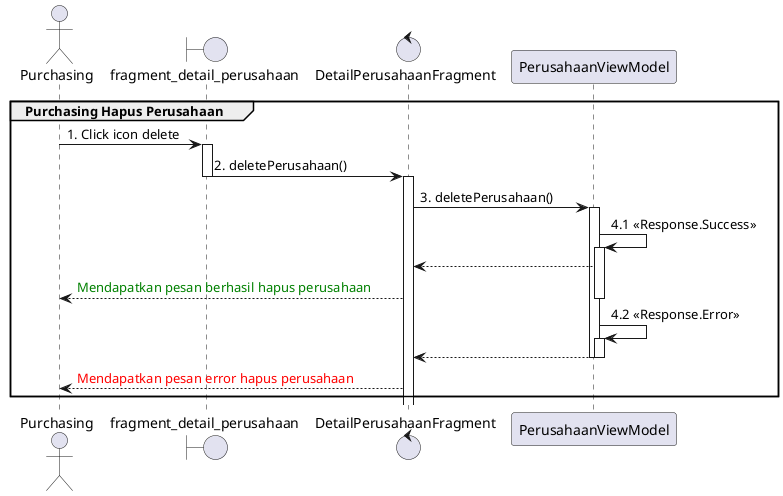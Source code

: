 @startuml
'https://plantuml.com/sequence-diagram

group Purchasing Hapus Perusahaan
    actor       Purchasing
    boundary    fragment_detail_perusahaan
    control     DetailPerusahaanFragment

    Purchasing -> fragment_detail_perusahaan : 1. Click icon delete
    activate fragment_detail_perusahaan

    fragment_detail_perusahaan -> DetailPerusahaanFragment : 2. deletePerusahaan()
    deactivate fragment_detail_perusahaan

    activate DetailPerusahaanFragment
    DetailPerusahaanFragment -> PerusahaanViewModel : 3. deletePerusahaan()
    activate PerusahaanViewModel
    PerusahaanViewModel -> PerusahaanViewModel : 4.1 <<Response.Success>>
    activate PerusahaanViewModel
    DetailPerusahaanFragment <-- PerusahaanViewModel
    Purchasing <-- DetailPerusahaanFragment :  <font color=green>Mendapatkan pesan berhasil hapus perusahaan
    deactivate PerusahaanViewModel

    PerusahaanViewModel -> PerusahaanViewModel : 4.2 <<Response.Error>>
    activate PerusahaanViewModel

    DetailPerusahaanFragment <-- PerusahaanViewModel

    deactivate PerusahaanViewModel
    deactivate PerusahaanViewModel

    Purchasing <-- DetailPerusahaanFragment : <font color=red>Mendapatkan pesan error hapus perusahaan

end
@enduml